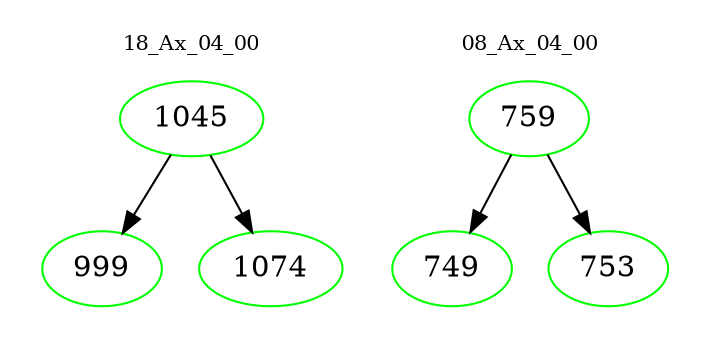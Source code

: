 digraph{
subgraph cluster_0 {
color = white
label = "18_Ax_04_00";
fontsize=10;
T0_1045 [label="1045", color="green"]
T0_1045 -> T0_999 [color="black"]
T0_999 [label="999", color="green"]
T0_1045 -> T0_1074 [color="black"]
T0_1074 [label="1074", color="green"]
}
subgraph cluster_1 {
color = white
label = "08_Ax_04_00";
fontsize=10;
T1_759 [label="759", color="green"]
T1_759 -> T1_749 [color="black"]
T1_749 [label="749", color="green"]
T1_759 -> T1_753 [color="black"]
T1_753 [label="753", color="green"]
}
}
